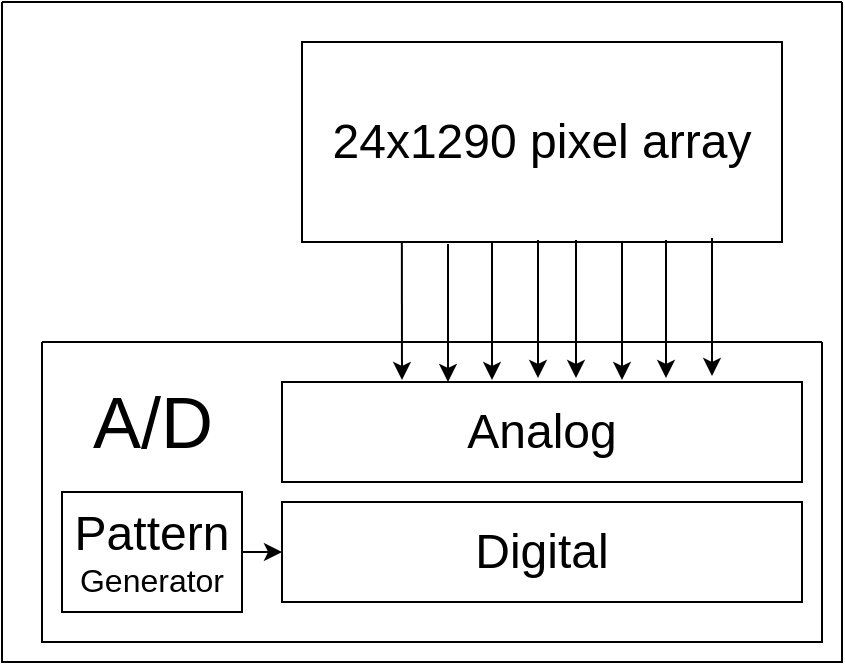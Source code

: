 <mxfile version="24.7.4">
  <diagram name="Page-1" id="wE83LsZzIeXdS4NZE4BO">
    <mxGraphModel dx="954" dy="581" grid="1" gridSize="10" guides="1" tooltips="1" connect="1" arrows="1" fold="1" page="1" pageScale="1" pageWidth="827" pageHeight="1169" math="0" shadow="0">
      <root>
        <mxCell id="0" />
        <mxCell id="1" parent="0" />
        <mxCell id="_bMAKLZX9uVtO8IDmLxr-2" value="&lt;font style=&quot;font-size: 24px;&quot;&gt;24x1290 pixel array&lt;/font&gt;" style="rounded=0;whiteSpace=wrap;html=1;" vertex="1" parent="1">
          <mxGeometry x="250" y="80" width="240" height="100" as="geometry" />
        </mxCell>
        <mxCell id="_bMAKLZX9uVtO8IDmLxr-4" value="&lt;font style=&quot;font-size: 24px;&quot;&gt;Analog&lt;/font&gt;" style="rounded=0;whiteSpace=wrap;html=1;" vertex="1" parent="1">
          <mxGeometry x="240" y="250" width="260" height="50" as="geometry" />
        </mxCell>
        <mxCell id="_bMAKLZX9uVtO8IDmLxr-5" value="&lt;font style=&quot;font-size: 24px;&quot;&gt;Digital&lt;/font&gt;" style="rounded=0;whiteSpace=wrap;html=1;" vertex="1" parent="1">
          <mxGeometry x="240" y="310" width="260" height="50" as="geometry" />
        </mxCell>
        <mxCell id="_bMAKLZX9uVtO8IDmLxr-6" value="&lt;font style=&quot;font-size: 24px;&quot;&gt;Pattern&lt;/font&gt;&lt;div&gt;&lt;font size=&quot;3&quot;&gt;Generator&lt;/font&gt;&lt;/div&gt;" style="rounded=0;whiteSpace=wrap;html=1;" vertex="1" parent="1">
          <mxGeometry x="130" y="305" width="90" height="60" as="geometry" />
        </mxCell>
        <mxCell id="_bMAKLZX9uVtO8IDmLxr-7" value="" style="endArrow=classic;html=1;rounded=0;exitX=1;exitY=0.5;exitDx=0;exitDy=0;entryX=0;entryY=0.5;entryDx=0;entryDy=0;" edge="1" parent="1" source="_bMAKLZX9uVtO8IDmLxr-6" target="_bMAKLZX9uVtO8IDmLxr-5">
          <mxGeometry width="50" height="50" relative="1" as="geometry">
            <mxPoint x="300" y="470.0" as="sourcePoint" />
            <mxPoint x="230" y="472.8" as="targetPoint" />
          </mxGeometry>
        </mxCell>
        <mxCell id="_bMAKLZX9uVtO8IDmLxr-8" value="" style="endArrow=classic;html=1;rounded=0;exitX=0.208;exitY=0.995;exitDx=0;exitDy=0;exitPerimeter=0;" edge="1" parent="1" source="_bMAKLZX9uVtO8IDmLxr-2">
          <mxGeometry width="50" height="50" relative="1" as="geometry">
            <mxPoint x="390" y="370" as="sourcePoint" />
            <mxPoint x="300" y="249" as="targetPoint" />
          </mxGeometry>
        </mxCell>
        <mxCell id="_bMAKLZX9uVtO8IDmLxr-10" value="" style="endArrow=classic;html=1;rounded=0;exitX=0.208;exitY=0.995;exitDx=0;exitDy=0;exitPerimeter=0;" edge="1" parent="1">
          <mxGeometry width="50" height="50" relative="1" as="geometry">
            <mxPoint x="323" y="181" as="sourcePoint" />
            <mxPoint x="323" y="250" as="targetPoint" />
          </mxGeometry>
        </mxCell>
        <mxCell id="_bMAKLZX9uVtO8IDmLxr-11" value="" style="endArrow=classic;html=1;rounded=0;exitX=0.208;exitY=0.995;exitDx=0;exitDy=0;exitPerimeter=0;" edge="1" parent="1">
          <mxGeometry width="50" height="50" relative="1" as="geometry">
            <mxPoint x="345" y="180" as="sourcePoint" />
            <mxPoint x="345" y="249" as="targetPoint" />
          </mxGeometry>
        </mxCell>
        <mxCell id="_bMAKLZX9uVtO8IDmLxr-13" value="" style="endArrow=classic;html=1;rounded=0;exitX=0.208;exitY=0.995;exitDx=0;exitDy=0;exitPerimeter=0;" edge="1" parent="1">
          <mxGeometry width="50" height="50" relative="1" as="geometry">
            <mxPoint x="368" y="179" as="sourcePoint" />
            <mxPoint x="368" y="248" as="targetPoint" />
          </mxGeometry>
        </mxCell>
        <mxCell id="_bMAKLZX9uVtO8IDmLxr-14" value="" style="endArrow=classic;html=1;rounded=0;exitX=0.208;exitY=0.995;exitDx=0;exitDy=0;exitPerimeter=0;" edge="1" parent="1">
          <mxGeometry width="50" height="50" relative="1" as="geometry">
            <mxPoint x="387" y="179" as="sourcePoint" />
            <mxPoint x="387" y="248" as="targetPoint" />
          </mxGeometry>
        </mxCell>
        <mxCell id="_bMAKLZX9uVtO8IDmLxr-15" value="" style="endArrow=classic;html=1;rounded=0;exitX=0.208;exitY=0.995;exitDx=0;exitDy=0;exitPerimeter=0;" edge="1" parent="1">
          <mxGeometry width="50" height="50" relative="1" as="geometry">
            <mxPoint x="410" y="180" as="sourcePoint" />
            <mxPoint x="410" y="249" as="targetPoint" />
          </mxGeometry>
        </mxCell>
        <mxCell id="_bMAKLZX9uVtO8IDmLxr-16" value="" style="endArrow=classic;html=1;rounded=0;exitX=0.208;exitY=0.995;exitDx=0;exitDy=0;exitPerimeter=0;" edge="1" parent="1">
          <mxGeometry width="50" height="50" relative="1" as="geometry">
            <mxPoint x="432" y="179" as="sourcePoint" />
            <mxPoint x="432" y="248" as="targetPoint" />
          </mxGeometry>
        </mxCell>
        <mxCell id="_bMAKLZX9uVtO8IDmLxr-17" value="" style="endArrow=classic;html=1;rounded=0;exitX=0.208;exitY=0.995;exitDx=0;exitDy=0;exitPerimeter=0;" edge="1" parent="1">
          <mxGeometry width="50" height="50" relative="1" as="geometry">
            <mxPoint x="455" y="178" as="sourcePoint" />
            <mxPoint x="455" y="247" as="targetPoint" />
          </mxGeometry>
        </mxCell>
        <mxCell id="_bMAKLZX9uVtO8IDmLxr-18" value="" style="swimlane;startSize=0;" vertex="1" collapsed="1" parent="1">
          <mxGeometry x="100" y="60" width="420" height="330" as="geometry">
            <mxRectangle x="100" y="60" width="420" height="380" as="alternateBounds" />
          </mxGeometry>
        </mxCell>
        <mxCell id="_bMAKLZX9uVtO8IDmLxr-19" value="" style="swimlane;startSize=0;" vertex="1" parent="1">
          <mxGeometry x="120" y="230" width="390" height="150" as="geometry" />
        </mxCell>
        <mxCell id="_bMAKLZX9uVtO8IDmLxr-20" value="&lt;font style=&quot;font-size: 36px;&quot;&gt;A/D&lt;/font&gt;" style="text;html=1;align=center;verticalAlign=middle;resizable=0;points=[];autosize=1;strokeColor=none;fillColor=none;" vertex="1" parent="_bMAKLZX9uVtO8IDmLxr-19">
          <mxGeometry x="15" y="10" width="80" height="60" as="geometry" />
        </mxCell>
      </root>
    </mxGraphModel>
  </diagram>
</mxfile>
